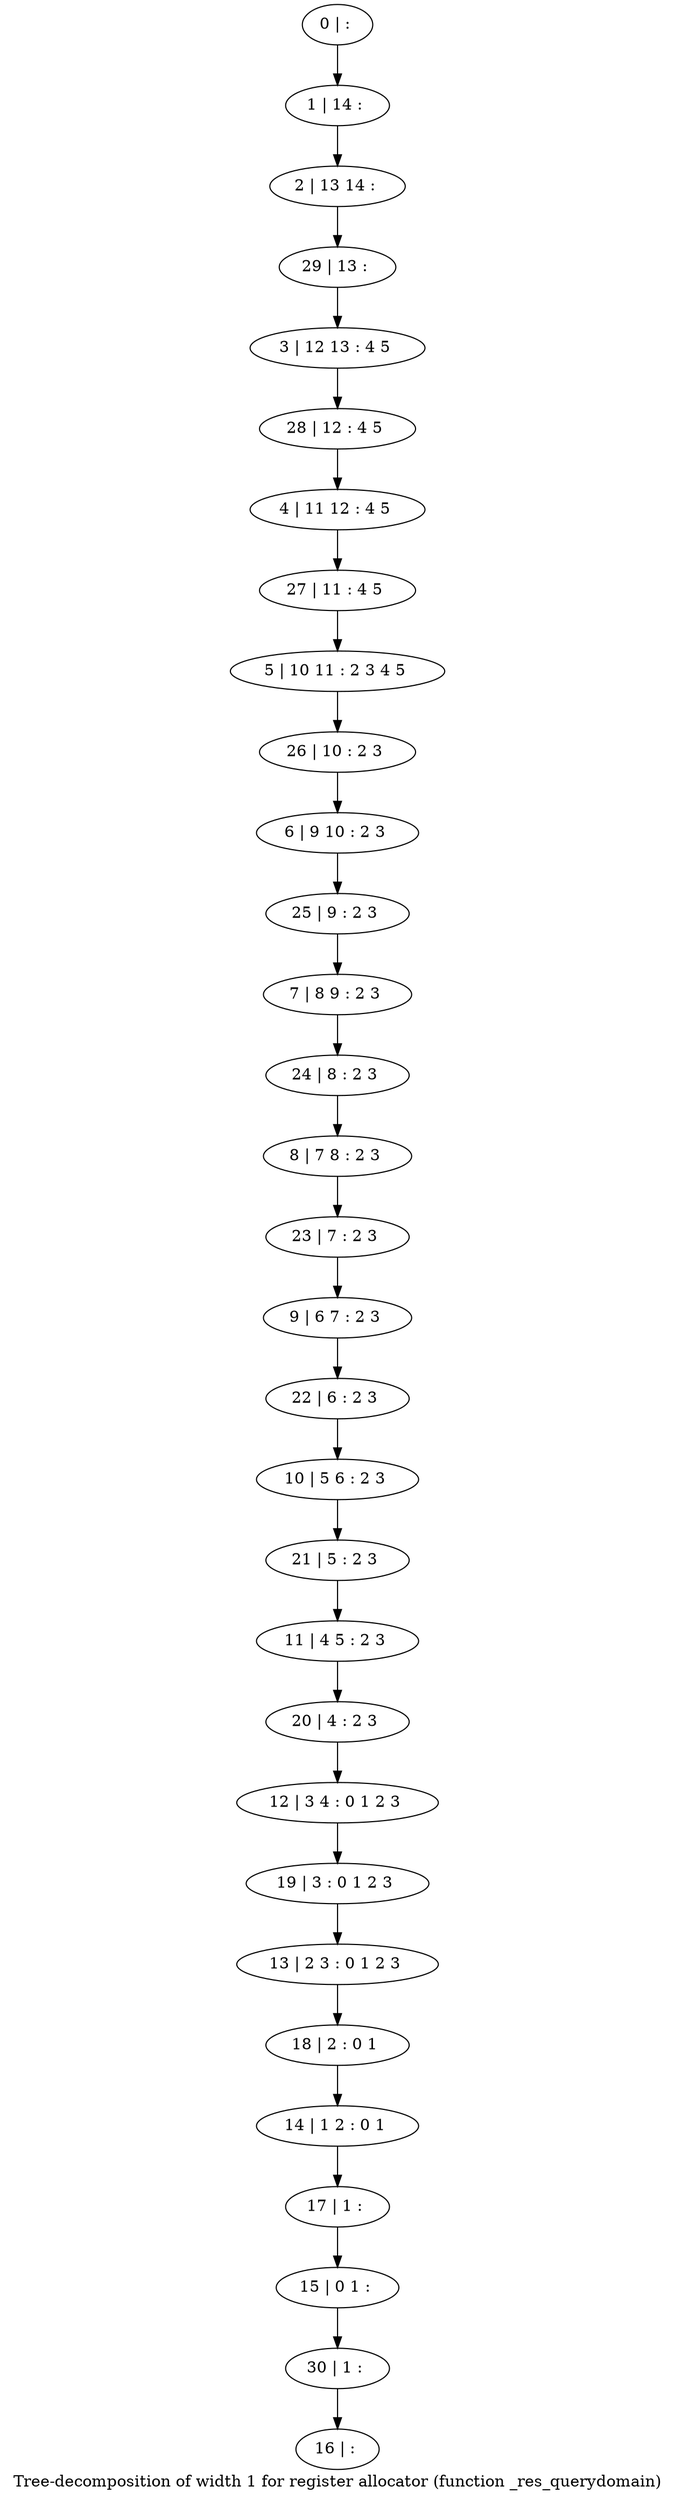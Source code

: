 digraph G {
graph [label="Tree-decomposition of width 1 for register allocator (function _res_querydomain)"]
0[label="0 | : "];
1[label="1 | 14 : "];
2[label="2 | 13 14 : "];
3[label="3 | 12 13 : 4 5 "];
4[label="4 | 11 12 : 4 5 "];
5[label="5 | 10 11 : 2 3 4 5 "];
6[label="6 | 9 10 : 2 3 "];
7[label="7 | 8 9 : 2 3 "];
8[label="8 | 7 8 : 2 3 "];
9[label="9 | 6 7 : 2 3 "];
10[label="10 | 5 6 : 2 3 "];
11[label="11 | 4 5 : 2 3 "];
12[label="12 | 3 4 : 0 1 2 3 "];
13[label="13 | 2 3 : 0 1 2 3 "];
14[label="14 | 1 2 : 0 1 "];
15[label="15 | 0 1 : "];
16[label="16 | : "];
17[label="17 | 1 : "];
18[label="18 | 2 : 0 1 "];
19[label="19 | 3 : 0 1 2 3 "];
20[label="20 | 4 : 2 3 "];
21[label="21 | 5 : 2 3 "];
22[label="22 | 6 : 2 3 "];
23[label="23 | 7 : 2 3 "];
24[label="24 | 8 : 2 3 "];
25[label="25 | 9 : 2 3 "];
26[label="26 | 10 : 2 3 "];
27[label="27 | 11 : 4 5 "];
28[label="28 | 12 : 4 5 "];
29[label="29 | 13 : "];
30[label="30 | 1 : "];
0->1 ;
1->2 ;
17->15 ;
14->17 ;
18->14 ;
13->18 ;
19->13 ;
12->19 ;
20->12 ;
11->20 ;
21->11 ;
10->21 ;
22->10 ;
9->22 ;
23->9 ;
8->23 ;
24->8 ;
7->24 ;
25->7 ;
6->25 ;
26->6 ;
5->26 ;
27->5 ;
4->27 ;
28->4 ;
3->28 ;
29->3 ;
2->29 ;
30->16 ;
15->30 ;
}
